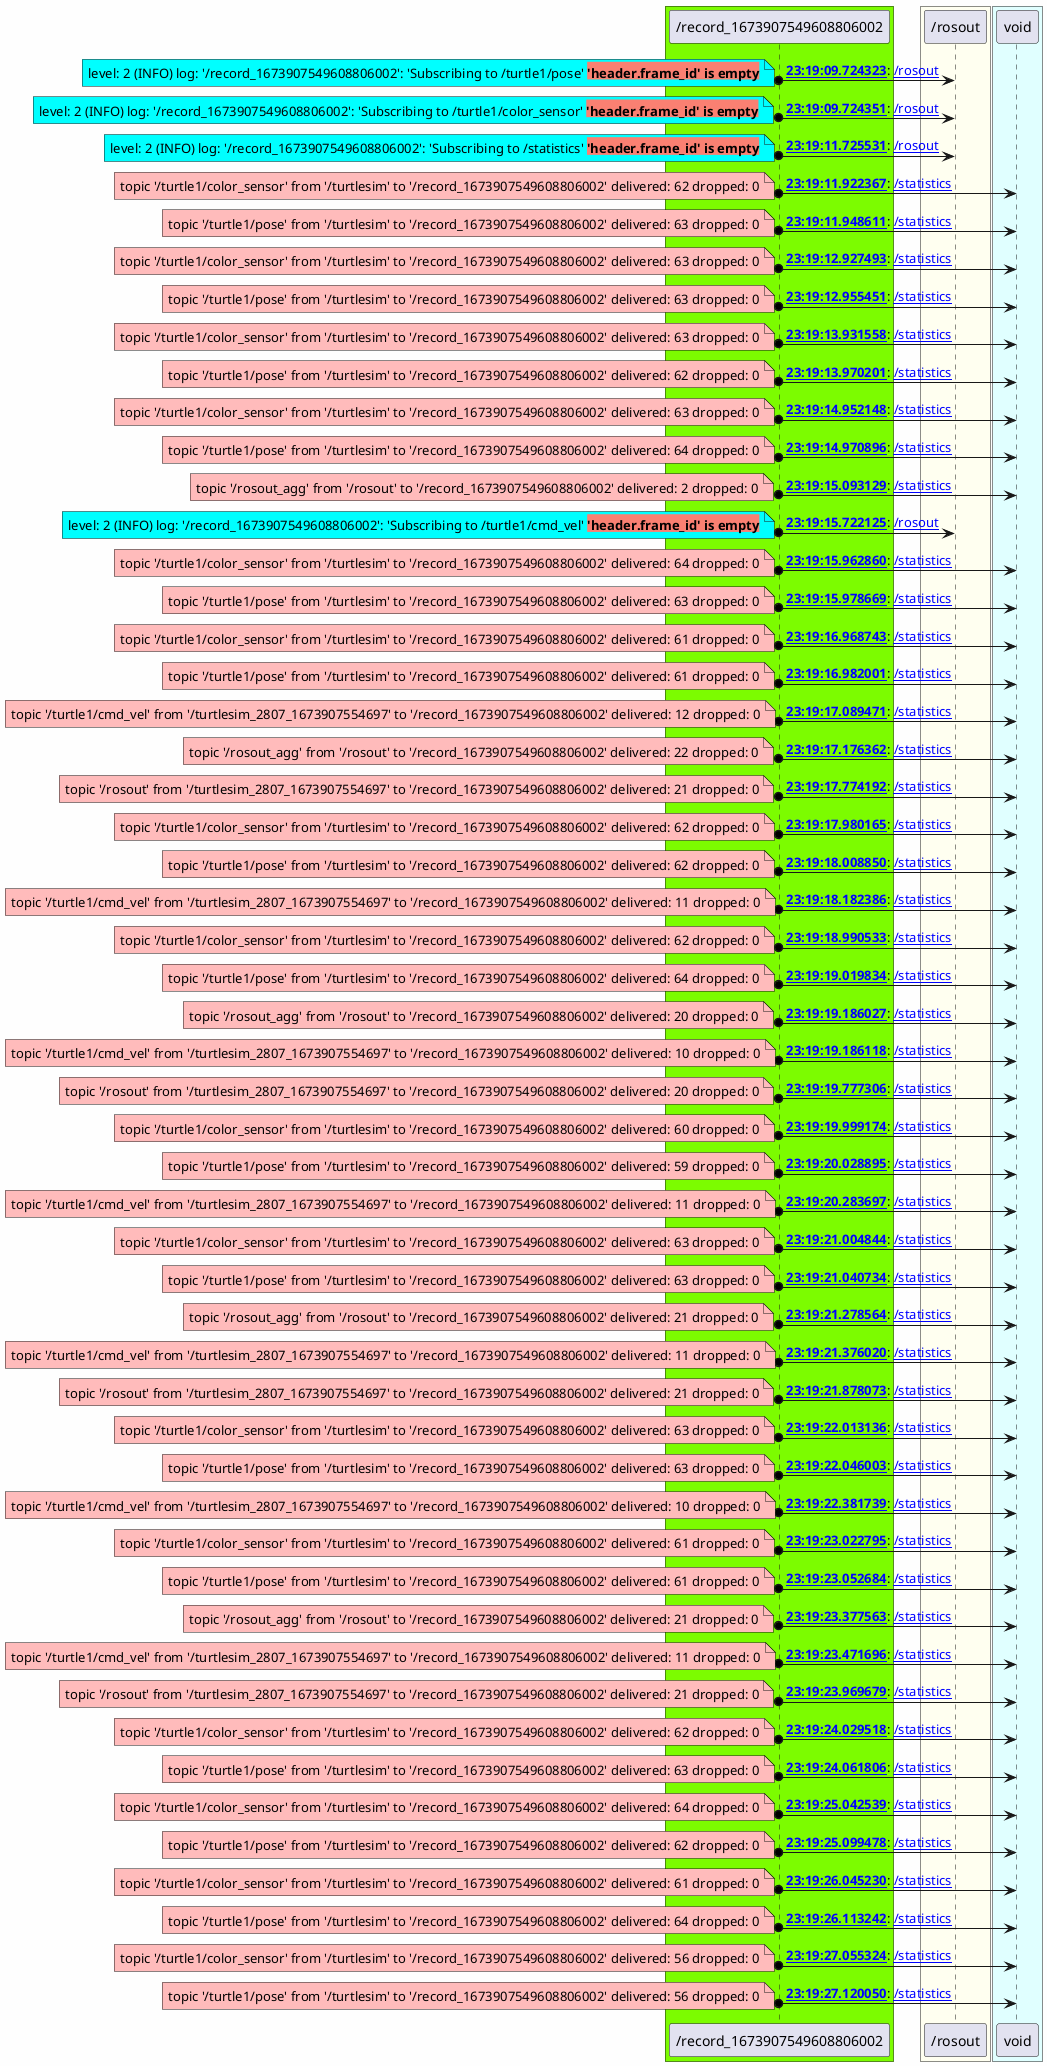 @startuml

skinparam backgroundColor #FEFEFE

box #LawnGreen
    participant "/record_1673907549608806002" as _record_1673907549608806002 [[../nodes/_record_1673907549608806002.html]]
end box
box #Ivory
    participant "/rosout" as _rosout [[../nodes/_rosout.html]]
end box
box #LightCyan
    participant "void" as void [[../nodes/void.html]]
end box

_record_1673907549608806002 o-> _rosout : **[[../msgs/0000000_msg.html {message data} 23:19:09.724323]]**: [[../topics/_rosout.html {topic data} /rosout]]
note left #aqua
level: 2 (INFO) log: '/record_1673907549608806002': 'Subscribing to /turtle1/pose' <b><back:salmon>'header.frame_id' is empty</back></b>
end note
_record_1673907549608806002 o-> _rosout : **[[../msgs/0000001_msg.html {message data} 23:19:09.724351]]**: [[../topics/_rosout.html {topic data} /rosout]]
note left #aqua
level: 2 (INFO) log: '/record_1673907549608806002': 'Subscribing to /turtle1/color_sensor' <b><back:salmon>'header.frame_id' is empty</back></b>
end note
_record_1673907549608806002 o-> _rosout : **[[../msgs/0000228_msg.html {message data} 23:19:11.725531]]**: [[../topics/_rosout.html {topic data} /rosout]]
note left #aqua
level: 2 (INFO) log: '/record_1673907549608806002': 'Subscribing to /statistics' <b><back:salmon>'header.frame_id' is empty</back></b>
end note
_record_1673907549608806002 o-> void : **[[../msgs/0000254_msg.html {message data} 23:19:11.922367]]**: [[../topics/_statistics.html {topic data} /statistics]]
note left #FFBBBB
topic '/turtle1/color_sensor' from '/turtlesim' to '/record_1673907549608806002' delivered: 62 dropped: 0
end note
_record_1673907549608806002 o-> void : **[[../msgs/0000259_msg.html {message data} 23:19:11.948611]]**: [[../topics/_statistics.html {topic data} /statistics]]
note left #FFBBBB
topic '/turtle1/pose' from '/turtlesim' to '/record_1673907549608806002' delivered: 63 dropped: 0
end note
_record_1673907549608806002 o-> void : **[[../msgs/0000382_msg.html {message data} 23:19:12.927493]]**: [[../topics/_statistics.html {topic data} /statistics]]
note left #FFBBBB
topic '/turtle1/color_sensor' from '/turtlesim' to '/record_1673907549608806002' delivered: 63 dropped: 0
end note
_record_1673907549608806002 o-> void : **[[../msgs/0000387_msg.html {message data} 23:19:12.955451]]**: [[../topics/_statistics.html {topic data} /statistics]]
note left #FFBBBB
topic '/turtle1/pose' from '/turtlesim' to '/record_1673907549608806002' delivered: 63 dropped: 0
end note
_record_1673907549608806002 o-> void : **[[../msgs/0000510_msg.html {message data} 23:19:13.931558]]**: [[../topics/_statistics.html {topic data} /statistics]]
note left #FFBBBB
topic '/turtle1/color_sensor' from '/turtlesim' to '/record_1673907549608806002' delivered: 63 dropped: 0
end note
_record_1673907549608806002 o-> void : **[[../msgs/0000515_msg.html {message data} 23:19:13.970201]]**: [[../topics/_statistics.html {topic data} /statistics]]
note left #FFBBBB
topic '/turtle1/pose' from '/turtlesim' to '/record_1673907549608806002' delivered: 62 dropped: 0
end note
_record_1673907549608806002 o-> void : **[[../msgs/0000638_msg.html {message data} 23:19:14.952148]]**: [[../topics/_statistics.html {topic data} /statistics]]
note left #FFBBBB
topic '/turtle1/color_sensor' from '/turtlesim' to '/record_1673907549608806002' delivered: 63 dropped: 0
end note
_record_1673907549608806002 o-> void : **[[../msgs/0000643_msg.html {message data} 23:19:14.970896]]**: [[../topics/_statistics.html {topic data} /statistics]]
note left #FFBBBB
topic '/turtle1/pose' from '/turtlesim' to '/record_1673907549608806002' delivered: 64 dropped: 0
end note
_record_1673907549608806002 o-> void : **[[../msgs/0000660_msg.html {message data} 23:19:15.093129]]**: [[../topics/_statistics.html {topic data} /statistics]]
note left #FFBBBB
topic '/rosout_agg' from '/rosout' to '/record_1673907549608806002' delivered: 2 dropped: 0
end note
_record_1673907549608806002 o-> _rosout : **[[../msgs/0000751_msg.html {message data} 23:19:15.722125]]**: [[../topics/_rosout.html {topic data} /rosout]]
note left #aqua
level: 2 (INFO) log: '/record_1673907549608806002': 'Subscribing to /turtle1/cmd_vel' <b><back:salmon>'header.frame_id' is empty</back></b>
end note
_record_1673907549608806002 o-> void : **[[../msgs/0000789_msg.html {message data} 23:19:15.962860]]**: [[../topics/_statistics.html {topic data} /statistics]]
note left #FFBBBB
topic '/turtle1/color_sensor' from '/turtlesim' to '/record_1673907549608806002' delivered: 64 dropped: 0
end note
_record_1673907549608806002 o-> void : **[[../msgs/0000795_msg.html {message data} 23:19:15.978669]]**: [[../topics/_statistics.html {topic data} /statistics]]
note left #FFBBBB
topic '/turtle1/pose' from '/turtlesim' to '/record_1673907549608806002' delivered: 63 dropped: 0
end note
_record_1673907549608806002 o-> void : **[[../msgs/0000943_msg.html {message data} 23:19:16.968743]]**: [[../topics/_statistics.html {topic data} /statistics]]
note left #FFBBBB
topic '/turtle1/color_sensor' from '/turtlesim' to '/record_1673907549608806002' delivered: 61 dropped: 0
end note
_record_1673907549608806002 o-> void : **[[../msgs/0000949_msg.html {message data} 23:19:16.982001]]**: [[../topics/_statistics.html {topic data} /statistics]]
note left #FFBBBB
topic '/turtle1/pose' from '/turtlesim' to '/record_1673907549608806002' delivered: 61 dropped: 0
end note
_record_1673907549608806002 o-> void : **[[../msgs/0000964_msg.html {message data} 23:19:17.089471]]**: [[../topics/_statistics.html {topic data} /statistics]]
note left #FFBBBB
topic '/turtle1/cmd_vel' from '/turtlesim_2807_1673907554697' to '/record_1673907549608806002' delivered: 12 dropped: 0
end note
_record_1673907549608806002 o-> void : **[[../msgs/0000981_msg.html {message data} 23:19:17.176362]]**: [[../topics/_statistics.html {topic data} /statistics]]
note left #FFBBBB
topic '/rosout_agg' from '/rosout' to '/record_1673907549608806002' delivered: 22 dropped: 0
end note
_record_1673907549608806002 o-> void : **[[../msgs/0001070_msg.html {message data} 23:19:17.774192]]**: [[../topics/_statistics.html {topic data} /statistics]]
note left #FFBBBB
topic '/rosout' from '/turtlesim_2807_1673907554697' to '/record_1673907549608806002' delivered: 21 dropped: 0
end note
_record_1673907549608806002 o-> void : **[[../msgs/0001105_msg.html {message data} 23:19:17.980165]]**: [[../topics/_statistics.html {topic data} /statistics]]
note left #FFBBBB
topic '/turtle1/color_sensor' from '/turtlesim' to '/record_1673907549608806002' delivered: 62 dropped: 0
end note
_record_1673907549608806002 o-> void : **[[../msgs/0001108_msg.html {message data} 23:19:18.008850]]**: [[../topics/_statistics.html {topic data} /statistics]]
note left #FFBBBB
topic '/turtle1/pose' from '/turtlesim' to '/record_1673907549608806002' delivered: 62 dropped: 0
end note
_record_1673907549608806002 o-> void : **[[../msgs/0001137_msg.html {message data} 23:19:18.182386]]**: [[../topics/_statistics.html {topic data} /statistics]]
note left #FFBBBB
topic '/turtle1/cmd_vel' from '/turtlesim_2807_1673907554697' to '/record_1673907549608806002' delivered: 11 dropped: 0
end note
_record_1673907549608806002 o-> void : **[[../msgs/0001263_msg.html {message data} 23:19:18.990533]]**: [[../topics/_statistics.html {topic data} /statistics]]
note left #FFBBBB
topic '/turtle1/color_sensor' from '/turtlesim' to '/record_1673907549608806002' delivered: 62 dropped: 0
end note
_record_1673907549608806002 o-> void : **[[../msgs/0001269_msg.html {message data} 23:19:19.019834]]**: [[../topics/_statistics.html {topic data} /statistics]]
note left #FFBBBB
topic '/turtle1/pose' from '/turtlesim' to '/record_1673907549608806002' delivered: 64 dropped: 0
end note
_record_1673907549608806002 o-> void : **[[../msgs/0001292_msg.html {message data} 23:19:19.186027]]**: [[../topics/_statistics.html {topic data} /statistics]]
note left #FFBBBB
topic '/rosout_agg' from '/rosout' to '/record_1673907549608806002' delivered: 20 dropped: 0
end note
_record_1673907549608806002 o-> void : **[[../msgs/0001293_msg.html {message data} 23:19:19.186118]]**: [[../topics/_statistics.html {topic data} /statistics]]
note left #FFBBBB
topic '/turtle1/cmd_vel' from '/turtlesim_2807_1673907554697' to '/record_1673907549608806002' delivered: 10 dropped: 0
end note
_record_1673907549608806002 o-> void : **[[../msgs/0001380_msg.html {message data} 23:19:19.777306]]**: [[../topics/_statistics.html {topic data} /statistics]]
note left #FFBBBB
topic '/rosout' from '/turtlesim_2807_1673907554697' to '/record_1673907549608806002' delivered: 20 dropped: 0
end note
_record_1673907549608806002 o-> void : **[[../msgs/0001417_msg.html {message data} 23:19:19.999174]]**: [[../topics/_statistics.html {topic data} /statistics]]
note left #FFBBBB
topic '/turtle1/color_sensor' from '/turtlesim' to '/record_1673907549608806002' delivered: 60 dropped: 0
end note
_record_1673907549608806002 o-> void : **[[../msgs/0001422_msg.html {message data} 23:19:20.028895]]**: [[../topics/_statistics.html {topic data} /statistics]]
note left #FFBBBB
topic '/turtle1/pose' from '/turtlesim' to '/record_1673907549608806002' delivered: 59 dropped: 0
end note
_record_1673907549608806002 o-> void : **[[../msgs/0001460_msg.html {message data} 23:19:20.283697]]**: [[../topics/_statistics.html {topic data} /statistics]]
note left #FFBBBB
topic '/turtle1/cmd_vel' from '/turtlesim_2807_1673907554697' to '/record_1673907549608806002' delivered: 11 dropped: 0
end note
_record_1673907549608806002 o-> void : **[[../msgs/0001576_msg.html {message data} 23:19:21.004844]]**: [[../topics/_statistics.html {topic data} /statistics]]
note left #FFBBBB
topic '/turtle1/color_sensor' from '/turtlesim' to '/record_1673907549608806002' delivered: 63 dropped: 0
end note
_record_1673907549608806002 o-> void : **[[../msgs/0001581_msg.html {message data} 23:19:21.040734]]**: [[../topics/_statistics.html {topic data} /statistics]]
note left #FFBBBB
topic '/turtle1/pose' from '/turtlesim' to '/record_1673907549608806002' delivered: 63 dropped: 0
end note
_record_1673907549608806002 o-> void : **[[../msgs/0001621_msg.html {message data} 23:19:21.278564]]**: [[../topics/_statistics.html {topic data} /statistics]]
note left #FFBBBB
topic '/rosout_agg' from '/rosout' to '/record_1673907549608806002' delivered: 21 dropped: 0
end note
_record_1673907549608806002 o-> void : **[[../msgs/0001637_msg.html {message data} 23:19:21.376020]]**: [[../topics/_statistics.html {topic data} /statistics]]
note left #FFBBBB
topic '/turtle1/cmd_vel' from '/turtlesim_2807_1673907554697' to '/record_1673907549608806002' delivered: 11 dropped: 0
end note
_record_1673907549608806002 o-> void : **[[../msgs/0001715_msg.html {message data} 23:19:21.878073]]**: [[../topics/_statistics.html {topic data} /statistics]]
note left #FFBBBB
topic '/rosout' from '/turtlesim_2807_1673907554697' to '/record_1673907549608806002' delivered: 21 dropped: 0
end note
_record_1673907549608806002 o-> void : **[[../msgs/0001737_msg.html {message data} 23:19:22.013136]]**: [[../topics/_statistics.html {topic data} /statistics]]
note left #FFBBBB
topic '/turtle1/color_sensor' from '/turtlesim' to '/record_1673907549608806002' delivered: 63 dropped: 0
end note
_record_1673907549608806002 o-> void : **[[../msgs/0001742_msg.html {message data} 23:19:22.046003]]**: [[../topics/_statistics.html {topic data} /statistics]]
note left #FFBBBB
topic '/turtle1/pose' from '/turtlesim' to '/record_1673907549608806002' delivered: 63 dropped: 0
end note
_record_1673907549608806002 o-> void : **[[../msgs/0001793_msg.html {message data} 23:19:22.381739]]**: [[../topics/_statistics.html {topic data} /statistics]]
note left #FFBBBB
topic '/turtle1/cmd_vel' from '/turtlesim_2807_1673907554697' to '/record_1673907549608806002' delivered: 10 dropped: 0
end note
_record_1673907549608806002 o-> void : **[[../msgs/0001892_msg.html {message data} 23:19:23.022795]]**: [[../topics/_statistics.html {topic data} /statistics]]
note left #FFBBBB
topic '/turtle1/color_sensor' from '/turtlesim' to '/record_1673907549608806002' delivered: 61 dropped: 0
end note
_record_1673907549608806002 o-> void : **[[../msgs/0001897_msg.html {message data} 23:19:23.052684]]**: [[../topics/_statistics.html {topic data} /statistics]]
note left #FFBBBB
topic '/turtle1/pose' from '/turtlesim' to '/record_1673907549608806002' delivered: 61 dropped: 0
end note
_record_1673907549608806002 o-> void : **[[../msgs/0001950_msg.html {message data} 23:19:23.377563]]**: [[../topics/_statistics.html {topic data} /statistics]]
note left #FFBBBB
topic '/rosout_agg' from '/rosout' to '/record_1673907549608806002' delivered: 21 dropped: 0
end note
_record_1673907549608806002 o-> void : **[[../msgs/0001966_msg.html {message data} 23:19:23.471696]]**: [[../topics/_statistics.html {topic data} /statistics]]
note left #FFBBBB
topic '/turtle1/cmd_vel' from '/turtlesim_2807_1673907554697' to '/record_1673907549608806002' delivered: 11 dropped: 0
end note
_record_1673907549608806002 o-> void : **[[../msgs/0002043_msg.html {message data} 23:19:23.969679]]**: [[../topics/_statistics.html {topic data} /statistics]]
note left #FFBBBB
topic '/rosout' from '/turtlesim_2807_1673907554697' to '/record_1673907549608806002' delivered: 21 dropped: 0
end note
_record_1673907549608806002 o-> void : **[[../msgs/0002053_msg.html {message data} 23:19:24.029518]]**: [[../topics/_statistics.html {topic data} /statistics]]
note left #FFBBBB
topic '/turtle1/color_sensor' from '/turtlesim' to '/record_1673907549608806002' delivered: 62 dropped: 0
end note
_record_1673907549608806002 o-> void : **[[../msgs/0002058_msg.html {message data} 23:19:24.061806]]**: [[../topics/_statistics.html {topic data} /statistics]]
note left #FFBBBB
topic '/turtle1/pose' from '/turtlesim' to '/record_1673907549608806002' delivered: 63 dropped: 0
end note
_record_1673907549608806002 o-> void : **[[../msgs/0002187_msg.html {message data} 23:19:25.042539]]**: [[../topics/_statistics.html {topic data} /statistics]]
note left #FFBBBB
topic '/turtle1/color_sensor' from '/turtlesim' to '/record_1673907549608806002' delivered: 64 dropped: 0
end note
_record_1673907549608806002 o-> void : **[[../msgs/0002190_msg.html {message data} 23:19:25.099478]]**: [[../topics/_statistics.html {topic data} /statistics]]
note left #FFBBBB
topic '/turtle1/pose' from '/turtlesim' to '/record_1673907549608806002' delivered: 62 dropped: 0
end note
_record_1673907549608806002 o-> void : **[[../msgs/0002311_msg.html {message data} 23:19:26.045230]]**: [[../topics/_statistics.html {topic data} /statistics]]
note left #FFBBBB
topic '/turtle1/color_sensor' from '/turtlesim' to '/record_1673907549608806002' delivered: 61 dropped: 0
end note
_record_1673907549608806002 o-> void : **[[../msgs/0002320_msg.html {message data} 23:19:26.113242]]**: [[../topics/_statistics.html {topic data} /statistics]]
note left #FFBBBB
topic '/turtle1/pose' from '/turtlesim' to '/record_1673907549608806002' delivered: 64 dropped: 0
end note
_record_1673907549608806002 o-> void : **[[../msgs/0002425_msg.html {message data} 23:19:27.055324]]**: [[../topics/_statistics.html {topic data} /statistics]]
note left #FFBBBB
topic '/turtle1/color_sensor' from '/turtlesim' to '/record_1673907549608806002' delivered: 56 dropped: 0
end note
_record_1673907549608806002 o-> void : **[[../msgs/0002434_msg.html {message data} 23:19:27.120050]]**: [[../topics/_statistics.html {topic data} /statistics]]
note left #FFBBBB
topic '/turtle1/pose' from '/turtlesim' to '/record_1673907549608806002' delivered: 56 dropped: 0
end note

@enduml
